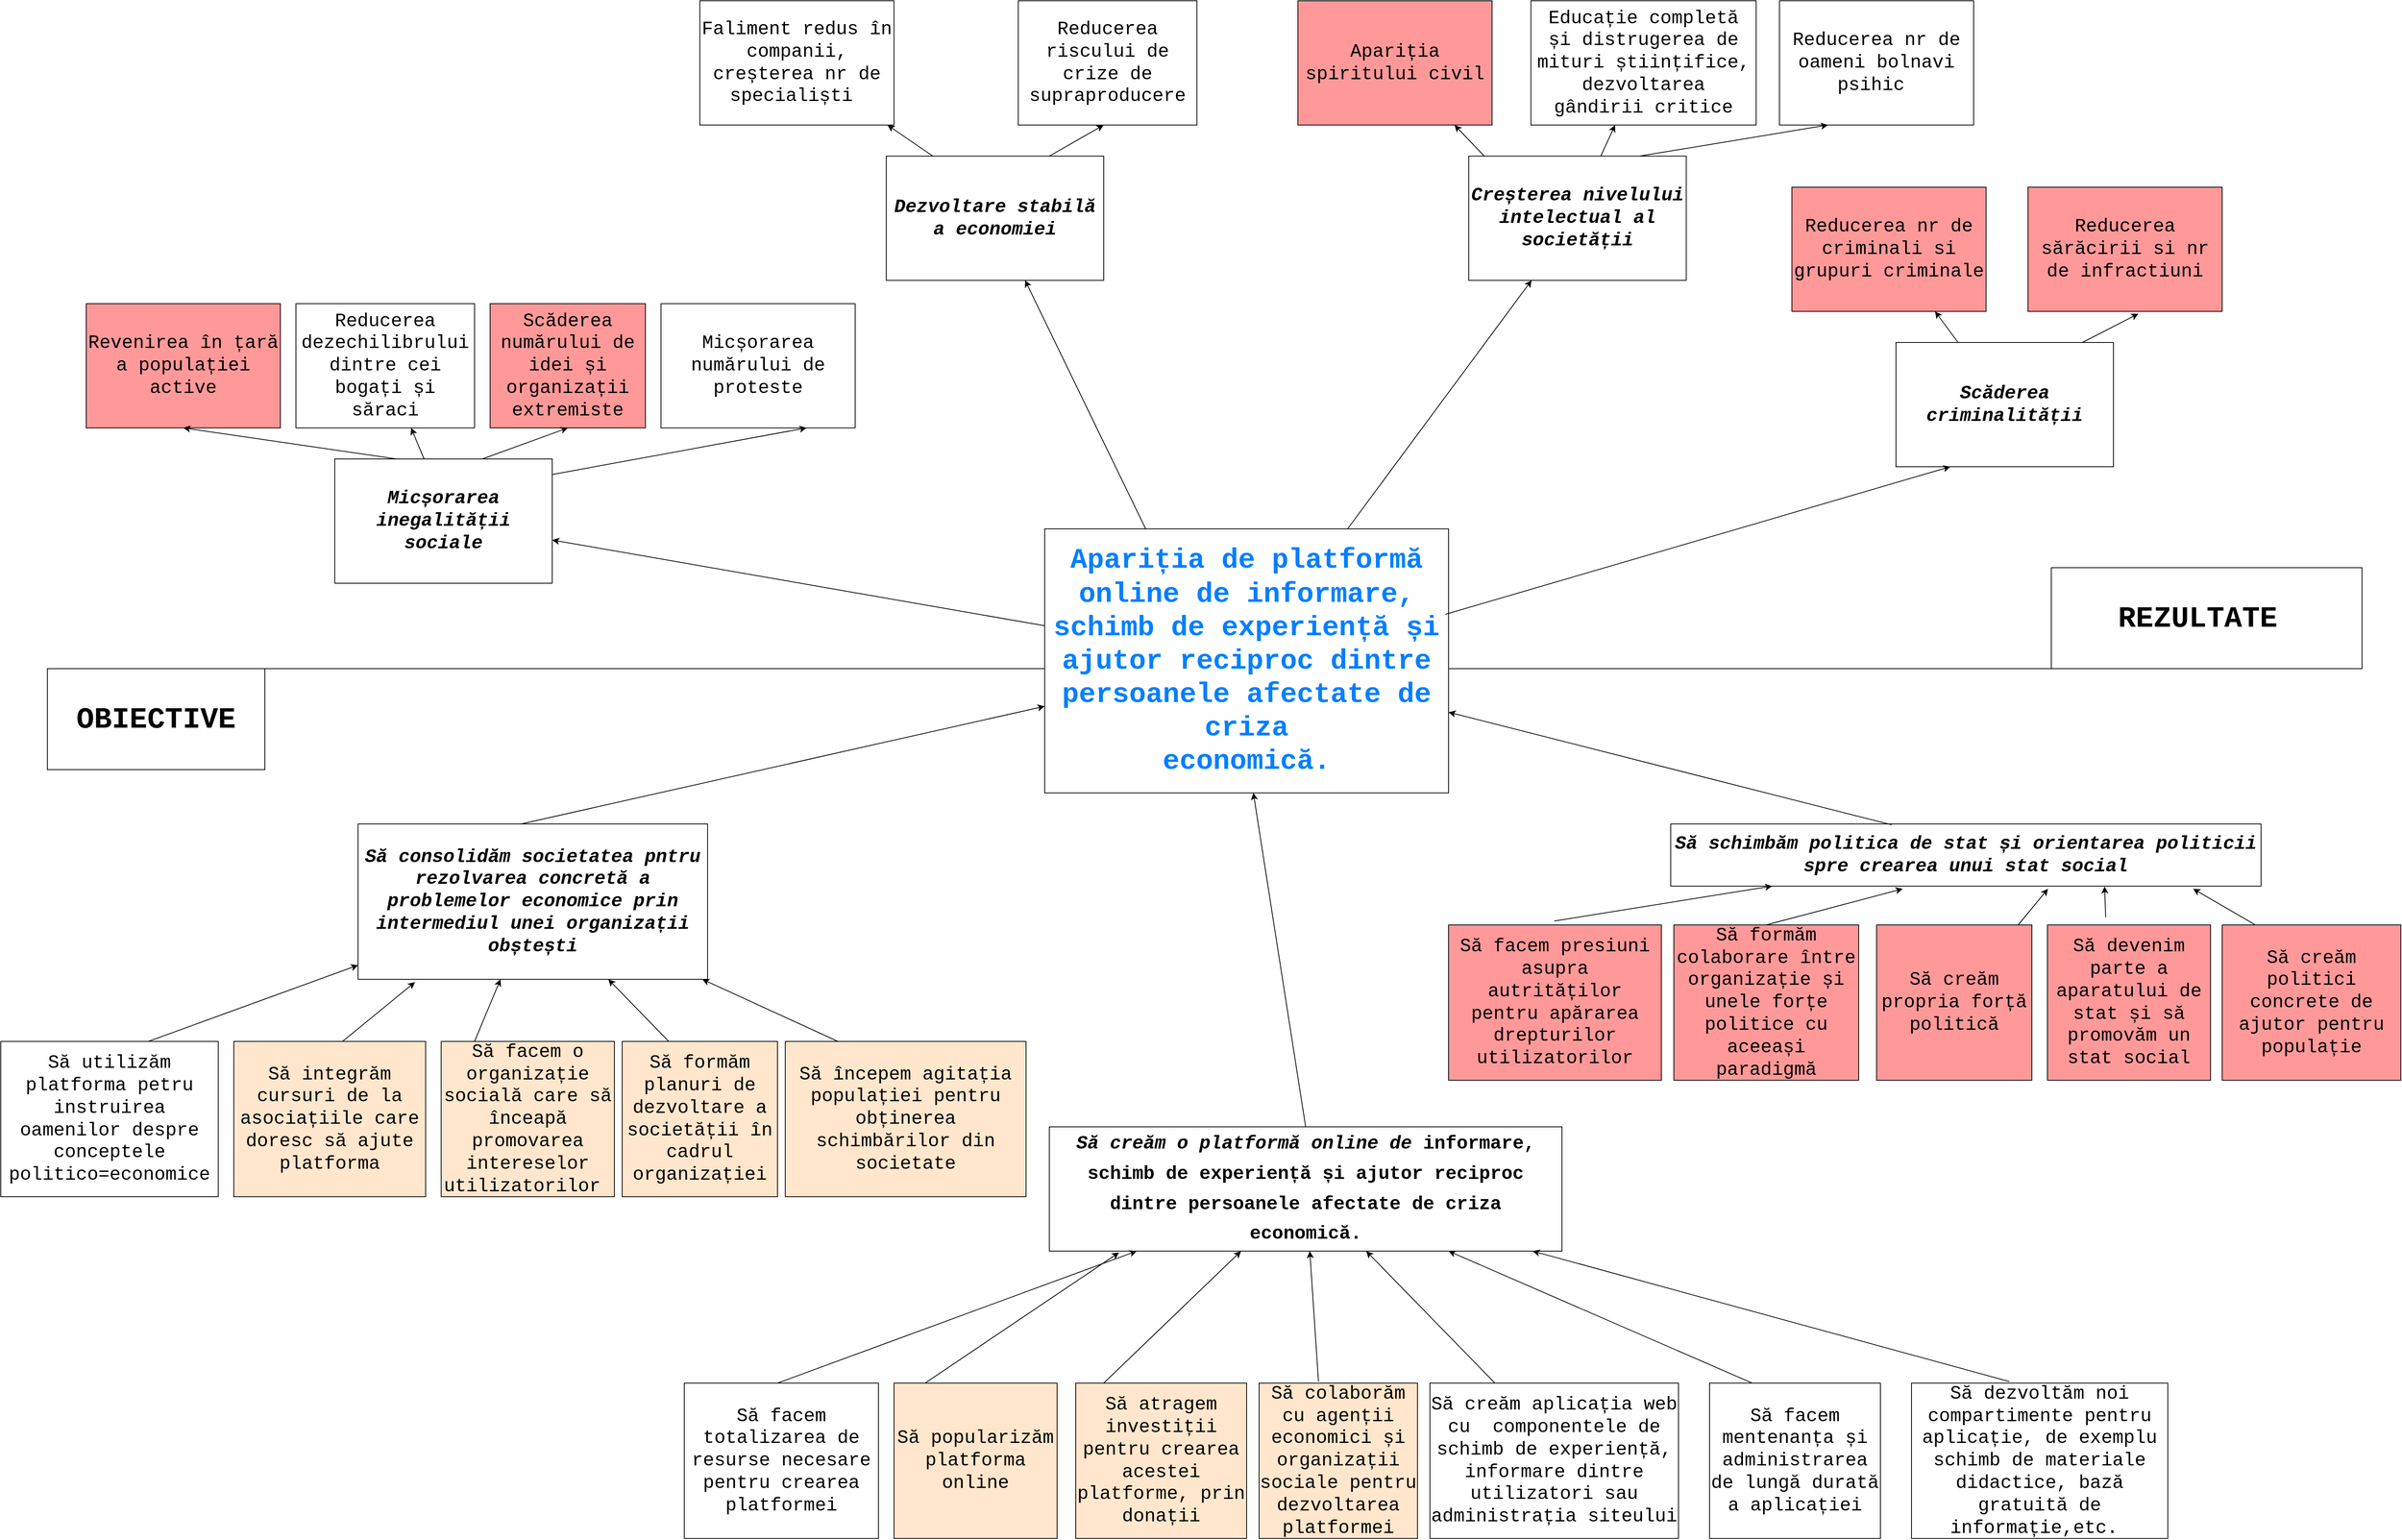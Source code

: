 <mxfile version="13.9.6" type="device"><diagram id="JCwCAFSc1chQ_adlwf4u" name="Page-1"><mxGraphModel dx="3242" dy="1528" grid="1" gridSize="10" guides="1" tooltips="1" connect="1" arrows="1" fold="1" page="1" pageScale="1" pageWidth="827" pageHeight="1169" math="0" shadow="0"><root><mxCell id="0"/><mxCell id="1" parent="0"/><mxCell id="q7u8So1DdmJzKy6JEjw9-1" value="&lt;font face=&quot;Courier New&quot; style=&quot;font-size: 36px&quot; color=&quot;#007fff&quot;&gt;&lt;b&gt;Apariția&amp;nbsp;&lt;/b&gt;&lt;b&gt;&lt;span lang=&quot;RO&quot; style=&quot;line-height: 107%&quot;&gt;de platformă online de informare,&lt;br&gt;schimb de experiență și ajutor reciproc dintre persoanele afectate de criza&lt;br&gt;economică.&lt;/span&gt;&lt;/b&gt;&lt;/font&gt;" style="rounded=0;whiteSpace=wrap;html=1;" vertex="1" parent="1"><mxGeometry x="1414" y="920" width="520" height="340" as="geometry"/></mxCell><mxCell id="q7u8So1DdmJzKy6JEjw9-2" value="" style="endArrow=none;html=1;" edge="1" parent="1"><mxGeometry x="1934" y="490" width="50" height="50" as="geometry"><mxPoint x="1934" y="1100" as="sourcePoint"/><mxPoint x="2840" y="1100" as="targetPoint"/></mxGeometry></mxCell><mxCell id="q7u8So1DdmJzKy6JEjw9-3" value="&lt;b&gt;&lt;font face=&quot;Courier New&quot; style=&quot;font-size: 38px&quot;&gt;REZULTATE&amp;nbsp;&lt;/font&gt;&lt;/b&gt;" style="rounded=0;whiteSpace=wrap;html=1;" vertex="1" parent="1"><mxGeometry x="2710" y="970" width="400" height="130" as="geometry"/></mxCell><mxCell id="q7u8So1DdmJzKy6JEjw9-4" value="" style="endArrow=none;html=1;" edge="1" parent="1"><mxGeometry x="914" y="490" width="50" height="50" as="geometry"><mxPoint x="130" y="1100" as="sourcePoint"/><mxPoint x="1414" y="1100" as="targetPoint"/></mxGeometry></mxCell><mxCell id="q7u8So1DdmJzKy6JEjw9-5" value="&lt;font face=&quot;Courier New&quot;&gt;&lt;span style=&quot;font-size: 24px&quot;&gt;Să creăm aplicația web cu&amp;nbsp; componentele de schimb de experiență, informare dintre utilizatori sau administrația siteului&lt;/span&gt;&lt;/font&gt;" style="rounded=0;whiteSpace=wrap;html=1;" vertex="1" parent="1"><mxGeometry x="1910" y="2020" width="320" height="200" as="geometry"/></mxCell><mxCell id="q7u8So1DdmJzKy6JEjw9-6" value="&lt;b&gt;&lt;font face=&quot;Courier New&quot; style=&quot;font-size: 38px&quot;&gt;OBIECTIVE&lt;/font&gt;&lt;/b&gt;" style="rounded=0;whiteSpace=wrap;html=1;" vertex="1" parent="1"><mxGeometry x="130" y="1100" width="280" height="130" as="geometry"/></mxCell><mxCell id="q7u8So1DdmJzKy6JEjw9-7" value="&lt;font face=&quot;Courier New&quot;&gt;&lt;span style=&quot;font-size: 24px&quot;&gt;&lt;b&gt;&lt;i&gt;Să schimbăm politica de stat și orientarea politicii spre crearea unui stat social&lt;/i&gt;&lt;/b&gt;&lt;/span&gt;&lt;/font&gt;" style="rounded=0;whiteSpace=wrap;html=1;fillColor=#FFFFFF;" vertex="1" parent="1"><mxGeometry x="2220" y="1300" width="760" height="80" as="geometry"/></mxCell><mxCell id="q7u8So1DdmJzKy6JEjw9-8" value="&lt;font face=&quot;Courier New&quot; style=&quot;font-size: 24px&quot;&gt;&lt;b&gt;&lt;i&gt;Să creăm o platformă online de&amp;nbsp;&lt;/i&gt;&lt;/b&gt;&lt;b&gt;&lt;span lang=&quot;RO&quot; style=&quot;line-height: 38.52px&quot;&gt;informare,&lt;br&gt;schimb de experiență și ajutor reciproc dintre persoanele afectate de criza&lt;br&gt;economică.&lt;/span&gt;&lt;/b&gt;&lt;/font&gt;" style="rounded=0;whiteSpace=wrap;html=1;fillColor=#FFFFFF;" vertex="1" parent="1"><mxGeometry x="1420" y="1690" width="660" height="160" as="geometry"/></mxCell><mxCell id="q7u8So1DdmJzKy6JEjw9-9" value="&lt;font face=&quot;Courier New&quot;&gt;&lt;span style=&quot;font-size: 24px&quot;&gt;Să colaborăm cu agenții economici și organizații sociale pentru dezvoltarea platformei&lt;/span&gt;&lt;/font&gt;" style="rounded=0;whiteSpace=wrap;html=1;fillColor=#FFE6CC;" vertex="1" parent="1"><mxGeometry x="1690" y="2020" width="204" height="200" as="geometry"/></mxCell><mxCell id="q7u8So1DdmJzKy6JEjw9-10" value="&lt;font face=&quot;Courier New&quot;&gt;&lt;span style=&quot;font-size: 24px&quot;&gt;Să atragem investiții pentru crearea acestei platforme, prin donații&lt;/span&gt;&lt;/font&gt;" style="rounded=0;whiteSpace=wrap;html=1;fillColor=#FFE6CC;" vertex="1" parent="1"><mxGeometry x="1454" y="2020" width="220" height="200" as="geometry"/></mxCell><mxCell id="q7u8So1DdmJzKy6JEjw9-11" value="&lt;font face=&quot;Courier New&quot;&gt;&lt;span style=&quot;font-size: 24px&quot;&gt;Să popularizăm platforma online&lt;/span&gt;&lt;/font&gt;" style="rounded=0;whiteSpace=wrap;html=1;fillColor=#FFE6CC;" vertex="1" parent="1"><mxGeometry x="1220" y="2020" width="210" height="200" as="geometry"/></mxCell><mxCell id="q7u8So1DdmJzKy6JEjw9-12" value="&lt;font face=&quot;Courier New&quot;&gt;&lt;span style=&quot;font-size: 24px&quot;&gt;&lt;b&gt;&lt;i&gt;Să consolidăm societatea pntru rezolvarea concretă a problemelor economice prin intermediul unei organizații obștești&lt;/i&gt;&lt;/b&gt;&lt;/span&gt;&lt;/font&gt;" style="rounded=0;whiteSpace=wrap;html=1;fillColor=#FFFFFF;" vertex="1" parent="1"><mxGeometry x="530" y="1300" width="450" height="200" as="geometry"/></mxCell><mxCell id="q7u8So1DdmJzKy6JEjw9-13" value="" style="group" vertex="1" connectable="0" parent="1"><mxGeometry x="1934" y="1430" width="1226" height="200" as="geometry"/></mxCell><mxCell id="q7u8So1DdmJzKy6JEjw9-14" value="&lt;font style=&quot;font-size: 24px&quot; face=&quot;Courier New&quot;&gt;Să formăm colaborare între organizație și unele forțe politice cu aceeași paradigmă&lt;/font&gt;" style="rounded=0;whiteSpace=wrap;html=1;fillColor=#FF9999;" vertex="1" parent="q7u8So1DdmJzKy6JEjw9-13"><mxGeometry x="290" width="238" height="200" as="geometry"/></mxCell><mxCell id="q7u8So1DdmJzKy6JEjw9-15" value="&lt;font face=&quot;Courier New&quot;&gt;&lt;span style=&quot;font-size: 24px&quot;&gt;Să creăm propria forță politică&lt;/span&gt;&lt;/font&gt;" style="rounded=0;whiteSpace=wrap;html=1;fillColor=#FF9999;" vertex="1" parent="q7u8So1DdmJzKy6JEjw9-13"><mxGeometry x="551" width="200" height="200" as="geometry"/></mxCell><mxCell id="q7u8So1DdmJzKy6JEjw9-16" value="&lt;font style=&quot;font-size: 24px&quot; face=&quot;Courier New&quot;&gt;Să creăm politici concrete de ajutor pentru populație&lt;/font&gt;" style="rounded=0;whiteSpace=wrap;html=1;fillColor=#FF9999;" vertex="1" parent="q7u8So1DdmJzKy6JEjw9-13"><mxGeometry x="996" width="230" height="200" as="geometry"/></mxCell><mxCell id="q7u8So1DdmJzKy6JEjw9-17" value="&lt;font style=&quot;font-size: 24px&quot; face=&quot;Courier New&quot;&gt;Să devenim parte a aparatului de stat și să promovăm un stat social&lt;/font&gt;" style="rounded=0;whiteSpace=wrap;html=1;fillColor=#FF9999;" vertex="1" parent="q7u8So1DdmJzKy6JEjw9-13"><mxGeometry x="771" width="210" height="200" as="geometry"/></mxCell><mxCell id="q7u8So1DdmJzKy6JEjw9-18" value="&lt;font face=&quot;Courier New&quot;&gt;&lt;span style=&quot;font-size: 24px&quot;&gt;Să facem presiuni asupra autrităților pentru apărarea drepturilor utilizatorilor&lt;/span&gt;&lt;/font&gt;" style="rounded=0;whiteSpace=wrap;html=1;fillColor=#FF9999;" vertex="1" parent="q7u8So1DdmJzKy6JEjw9-13"><mxGeometry width="274" height="200" as="geometry"/></mxCell><mxCell id="q7u8So1DdmJzKy6JEjw9-19" value="" style="group;fillColor=#FFFFFF;container=0;" vertex="1" connectable="0" parent="1"><mxGeometry x="110" y="1580" width="1280" height="200" as="geometry"/></mxCell><mxCell id="q7u8So1DdmJzKy6JEjw9-25" value="&lt;font face=&quot;Courier New&quot;&gt;&lt;span style=&quot;font-size: 24px&quot;&gt;Să facem mentenanța și administrarea de lungă durată a aplicației&lt;/span&gt;&lt;/font&gt;" style="rounded=0;whiteSpace=wrap;html=1;" vertex="1" parent="1"><mxGeometry x="2270" y="2020" width="220" height="200" as="geometry"/></mxCell><mxCell id="q7u8So1DdmJzKy6JEjw9-26" value="&lt;font face=&quot;Courier New&quot;&gt;&lt;span style=&quot;font-size: 24px&quot;&gt;Să facem totalizarea de resurse necesare pentru crearea platformei&lt;/span&gt;&lt;/font&gt;" style="rounded=0;whiteSpace=wrap;html=1;fillColor=#FFFFFF;" vertex="1" parent="1"><mxGeometry x="950" y="2020" width="250" height="200" as="geometry"/></mxCell><mxCell id="q7u8So1DdmJzKy6JEjw9-27" value="&lt;font face=&quot;Courier New&quot;&gt;&lt;span style=&quot;font-size: 24px&quot;&gt;Să dezvoltăm noi compartimente pentru aplicație, de exemplu schimb de materiale didactice, bază gratuită de informație,etc.&amp;nbsp;&lt;/span&gt;&lt;/font&gt;" style="rounded=0;whiteSpace=wrap;html=1;" vertex="1" parent="1"><mxGeometry x="2530" y="2020" width="330" height="200" as="geometry"/></mxCell><mxCell id="q7u8So1DdmJzKy6JEjw9-28" value="" style="endArrow=classic;html=1;" edge="1" parent="1" target="q7u8So1DdmJzKy6JEjw9-8"><mxGeometry width="50" height="50" relative="1" as="geometry"><mxPoint x="1070" y="2020" as="sourcePoint"/><mxPoint x="1120" y="1970" as="targetPoint"/></mxGeometry></mxCell><mxCell id="q7u8So1DdmJzKy6JEjw9-29" value="" style="endArrow=classic;html=1;entryX=0.136;entryY=1.011;entryDx=0;entryDy=0;entryPerimeter=0;" edge="1" parent="1" target="q7u8So1DdmJzKy6JEjw9-8"><mxGeometry width="50" height="50" relative="1" as="geometry"><mxPoint x="1260" y="2020" as="sourcePoint"/><mxPoint x="1662.667" y="1880" as="targetPoint"/></mxGeometry></mxCell><mxCell id="q7u8So1DdmJzKy6JEjw9-30" value="" style="endArrow=classic;html=1;" edge="1" parent="1" target="q7u8So1DdmJzKy6JEjw9-8"><mxGeometry width="50" height="50" relative="1" as="geometry"><mxPoint x="1490" y="2020" as="sourcePoint"/><mxPoint x="1743.84" y="1881.54" as="targetPoint"/></mxGeometry></mxCell><mxCell id="q7u8So1DdmJzKy6JEjw9-31" value="" style="endArrow=classic;html=1;exitX=0.375;exitY=-0.01;exitDx=0;exitDy=0;exitPerimeter=0;" edge="1" parent="1" source="q7u8So1DdmJzKy6JEjw9-9" target="q7u8So1DdmJzKy6JEjw9-8"><mxGeometry width="50" height="50" relative="1" as="geometry"><mxPoint x="1710" y="2020" as="sourcePoint"/><mxPoint x="1720" y="1890" as="targetPoint"/></mxGeometry></mxCell><mxCell id="q7u8So1DdmJzKy6JEjw9-32" value="" style="endArrow=classic;html=1;" edge="1" parent="1" target="q7u8So1DdmJzKy6JEjw9-8"><mxGeometry width="50" height="50" relative="1" as="geometry"><mxPoint x="1993.67" y="2020" as="sourcePoint"/><mxPoint x="2116.337" y="1880" as="targetPoint"/></mxGeometry></mxCell><mxCell id="q7u8So1DdmJzKy6JEjw9-33" value="" style="endArrow=classic;html=1;exitX=0.25;exitY=0;exitDx=0;exitDy=0;" edge="1" parent="1" target="q7u8So1DdmJzKy6JEjw9-8" source="q7u8So1DdmJzKy6JEjw9-25"><mxGeometry width="50" height="50" relative="1" as="geometry"><mxPoint x="2213.33" y="2020" as="sourcePoint"/><mxPoint x="2335.997" y="1880" as="targetPoint"/></mxGeometry></mxCell><mxCell id="q7u8So1DdmJzKy6JEjw9-34" value="" style="endArrow=classic;html=1;exitX=0.382;exitY=-0.01;exitDx=0;exitDy=0;exitPerimeter=0;" edge="1" parent="1" target="q7u8So1DdmJzKy6JEjw9-8" source="q7u8So1DdmJzKy6JEjw9-27"><mxGeometry width="50" height="50" relative="1" as="geometry"><mxPoint x="2470" y="2020" as="sourcePoint"/><mxPoint x="2592.667" y="1880" as="targetPoint"/></mxGeometry></mxCell><mxCell id="q7u8So1DdmJzKy6JEjw9-35" value="" style="endArrow=classic;html=1;exitX=0.5;exitY=0;exitDx=0;exitDy=0;" edge="1" parent="1" source="q7u8So1DdmJzKy6JEjw9-8"><mxGeometry width="50" height="50" relative="1" as="geometry"><mxPoint x="1560" y="1400" as="sourcePoint"/><mxPoint x="1682.667" y="1260" as="targetPoint"/></mxGeometry></mxCell><mxCell id="q7u8So1DdmJzKy6JEjw9-36" value="" style="endArrow=classic;html=1;" edge="1" parent="1" target="q7u8So1DdmJzKy6JEjw9-12"><mxGeometry width="50" height="50" relative="1" as="geometry"><mxPoint x="260" y="1580" as="sourcePoint"/><mxPoint x="382.667" y="1440" as="targetPoint"/></mxGeometry></mxCell><mxCell id="q7u8So1DdmJzKy6JEjw9-37" value="" style="endArrow=classic;html=1;entryX=0.163;entryY=1.018;entryDx=0;entryDy=0;entryPerimeter=0;" edge="1" parent="1" target="q7u8So1DdmJzKy6JEjw9-12"><mxGeometry width="50" height="50" relative="1" as="geometry"><mxPoint x="510" y="1580" as="sourcePoint"/><mxPoint x="560" y="1530" as="targetPoint"/></mxGeometry></mxCell><mxCell id="q7u8So1DdmJzKy6JEjw9-38" value="" style="endArrow=classic;html=1;" edge="1" parent="1" target="q7u8So1DdmJzKy6JEjw9-12"><mxGeometry width="50" height="50" relative="1" as="geometry"><mxPoint x="680" y="1580" as="sourcePoint"/><mxPoint x="773.35" y="1503.6" as="targetPoint"/></mxGeometry></mxCell><mxCell id="q7u8So1DdmJzKy6JEjw9-39" value="" style="endArrow=classic;html=1;" edge="1" parent="1" target="q7u8So1DdmJzKy6JEjw9-12"><mxGeometry width="50" height="50" relative="1" as="geometry"><mxPoint x="930" y="1580" as="sourcePoint"/><mxPoint x="963.333" y="1500" as="targetPoint"/></mxGeometry></mxCell><mxCell id="q7u8So1DdmJzKy6JEjw9-40" value="" style="endArrow=classic;html=1;" edge="1" parent="1" target="q7u8So1DdmJzKy6JEjw9-12"><mxGeometry width="50" height="50" relative="1" as="geometry"><mxPoint x="1147.78" y="1580" as="sourcePoint"/><mxPoint x="1070.002" y="1500" as="targetPoint"/></mxGeometry></mxCell><mxCell id="q7u8So1DdmJzKy6JEjw9-41" value="" style="endArrow=classic;html=1;" edge="1" parent="1" target="q7u8So1DdmJzKy6JEjw9-7"><mxGeometry width="50" height="50" relative="1" as="geometry"><mxPoint x="2070" y="1425" as="sourcePoint"/><mxPoint x="2120" y="1375" as="targetPoint"/></mxGeometry></mxCell><mxCell id="q7u8So1DdmJzKy6JEjw9-42" value="" style="endArrow=classic;html=1;entryX=0.393;entryY=1.044;entryDx=0;entryDy=0;entryPerimeter=0;exitX=0.5;exitY=0;exitDx=0;exitDy=0;" edge="1" parent="1" source="q7u8So1DdmJzKy6JEjw9-14" target="q7u8So1DdmJzKy6JEjw9-7"><mxGeometry width="50" height="50" relative="1" as="geometry"><mxPoint x="2280" y="1425" as="sourcePoint"/><mxPoint x="2560.588" y="1380" as="targetPoint"/></mxGeometry></mxCell><mxCell id="q7u8So1DdmJzKy6JEjw9-43" value="" style="endArrow=classic;html=1;entryX=0.393;entryY=1.044;entryDx=0;entryDy=0;entryPerimeter=0;" edge="1" parent="1" source="q7u8So1DdmJzKy6JEjw9-15"><mxGeometry width="50" height="50" relative="1" as="geometry"><mxPoint x="2540" y="1420" as="sourcePoint"/><mxPoint x="2705.68" y="1383.52" as="targetPoint"/></mxGeometry></mxCell><mxCell id="q7u8So1DdmJzKy6JEjw9-44" value="" style="endArrow=classic;html=1;entryX=0.735;entryY=1.006;entryDx=0;entryDy=0;entryPerimeter=0;exitX=0.5;exitY=0;exitDx=0;exitDy=0;" edge="1" parent="1" target="q7u8So1DdmJzKy6JEjw9-7"><mxGeometry width="50" height="50" relative="1" as="geometry"><mxPoint x="2780" y="1420" as="sourcePoint"/><mxPoint x="2945.68" y="1383.52" as="targetPoint"/></mxGeometry></mxCell><mxCell id="q7u8So1DdmJzKy6JEjw9-45" value="" style="endArrow=classic;html=1;entryX=0.885;entryY=1.044;entryDx=0;entryDy=0;entryPerimeter=0;exitX=0.183;exitY=-0.002;exitDx=0;exitDy=0;exitPerimeter=0;" edge="1" parent="1" source="q7u8So1DdmJzKy6JEjw9-16" target="q7u8So1DdmJzKy6JEjw9-7"><mxGeometry width="50" height="50" relative="1" as="geometry"><mxPoint x="2790" y="1430" as="sourcePoint"/><mxPoint x="2788.6" y="1390.48" as="targetPoint"/></mxGeometry></mxCell><mxCell id="q7u8So1DdmJzKy6JEjw9-46" value="" style="endArrow=classic;html=1;" edge="1" parent="1" target="q7u8So1DdmJzKy6JEjw9-1"><mxGeometry width="50" height="50" relative="1" as="geometry"><mxPoint x="740" y="1300" as="sourcePoint"/><mxPoint x="1400" y="1210" as="targetPoint"/></mxGeometry></mxCell><mxCell id="q7u8So1DdmJzKy6JEjw9-47" value="" style="endArrow=classic;html=1;exitX=0.374;exitY=0.013;exitDx=0;exitDy=0;exitPerimeter=0;" edge="1" parent="1" source="q7u8So1DdmJzKy6JEjw9-7" target="q7u8So1DdmJzKy6JEjw9-1"><mxGeometry width="50" height="50" relative="1" as="geometry"><mxPoint x="2420" y="1320" as="sourcePoint"/><mxPoint x="2470" y="1270" as="targetPoint"/></mxGeometry></mxCell><mxCell id="q7u8So1DdmJzKy6JEjw9-48" value="" style="group" vertex="1" connectable="0" parent="1"><mxGeometry x="1740" y="240" width="1190" height="600" as="geometry"/></mxCell><mxCell id="q7u8So1DdmJzKy6JEjw9-49" value="&lt;font face=&quot;Courier New&quot;&gt;&lt;span style=&quot;font-size: 24px&quot;&gt;&lt;b&gt;&lt;i&gt;Creșterea nivelului intelectual al societății&lt;/i&gt;&lt;/b&gt;&lt;/span&gt;&lt;/font&gt;" style="rounded=0;whiteSpace=wrap;html=1;fillColor=#FFFFFF;" vertex="1" parent="q7u8So1DdmJzKy6JEjw9-48"><mxGeometry x="220" y="200" width="280" height="160" as="geometry"/></mxCell><mxCell id="q7u8So1DdmJzKy6JEjw9-50" value="&lt;font face=&quot;Courier New&quot;&gt;&lt;span style=&quot;font-size: 24px&quot;&gt;Apariția spiritului civil&lt;/span&gt;&lt;/font&gt;" style="rounded=0;whiteSpace=wrap;html=1;fillColor=#FF9999;container=1;" vertex="1" parent="q7u8So1DdmJzKy6JEjw9-48"><mxGeometry width="250" height="160" as="geometry"/></mxCell><mxCell id="q7u8So1DdmJzKy6JEjw9-51" value="&lt;font face=&quot;Courier New&quot;&gt;&lt;span style=&quot;font-size: 24px&quot;&gt;Educație completă și distrugerea de mituri științifice, dezvoltarea gândirii critice&lt;/span&gt;&lt;/font&gt;" style="rounded=0;whiteSpace=wrap;html=1;fillColor=#FFFFFF;container=1;" vertex="1" parent="q7u8So1DdmJzKy6JEjw9-48"><mxGeometry x="300" width="290" height="160" as="geometry"/></mxCell><mxCell id="q7u8So1DdmJzKy6JEjw9-52" value="&lt;font face=&quot;Courier New&quot;&gt;&lt;span style=&quot;font-size: 24px&quot;&gt;Reducerea nr de oameni bolnavi psihic&amp;nbsp;&lt;/span&gt;&lt;/font&gt;" style="rounded=0;whiteSpace=wrap;html=1;fillColor=#FFFFFF;container=1;" vertex="1" parent="q7u8So1DdmJzKy6JEjw9-48"><mxGeometry x="620" width="250" height="160" as="geometry"/></mxCell><mxCell id="q7u8So1DdmJzKy6JEjw9-53" value="&lt;font face=&quot;Courier New&quot;&gt;&lt;span style=&quot;font-size: 24px&quot;&gt;&lt;b&gt;&lt;i&gt;Scăderea criminalității&lt;/i&gt;&lt;/b&gt;&lt;/span&gt;&lt;/font&gt;" style="rounded=0;whiteSpace=wrap;html=1;fillColor=#FFFFFF;" vertex="1" parent="q7u8So1DdmJzKy6JEjw9-48"><mxGeometry x="770" y="440" width="280" height="160" as="geometry"/></mxCell><mxCell id="q7u8So1DdmJzKy6JEjw9-54" value="&lt;font face=&quot;Courier New&quot;&gt;&lt;span style=&quot;font-size: 24px&quot;&gt;Reducerea nr de criminali si grupuri criminale&lt;/span&gt;&lt;/font&gt;" style="rounded=0;whiteSpace=wrap;html=1;fillColor=#FF9999;container=1;" vertex="1" parent="q7u8So1DdmJzKy6JEjw9-48"><mxGeometry x="636" y="240" width="250" height="160" as="geometry"/></mxCell><mxCell id="q7u8So1DdmJzKy6JEjw9-55" value="&lt;font face=&quot;Courier New&quot;&gt;&lt;span style=&quot;font-size: 24px&quot;&gt;Reducerea sărăcirii si nr de infractiuni&lt;/span&gt;&lt;/font&gt;" style="rounded=0;whiteSpace=wrap;html=1;fillColor=#FF9999;container=1;" vertex="1" parent="q7u8So1DdmJzKy6JEjw9-48"><mxGeometry x="940" y="240" width="250" height="160" as="geometry"/></mxCell><mxCell id="q7u8So1DdmJzKy6JEjw9-56" value="" style="endArrow=classic;html=1;entryX=0.568;entryY=1.019;entryDx=0;entryDy=0;entryPerimeter=0;" edge="1" parent="q7u8So1DdmJzKy6JEjw9-55" target="q7u8So1DdmJzKy6JEjw9-55"><mxGeometry width="50" height="50" relative="1" as="geometry"><mxPoint x="70" y="200" as="sourcePoint"/><mxPoint x="120" y="150" as="targetPoint"/></mxGeometry></mxCell><mxCell id="q7u8So1DdmJzKy6JEjw9-57" value="" style="endArrow=classic;html=1;" edge="1" parent="q7u8So1DdmJzKy6JEjw9-48" target="q7u8So1DdmJzKy6JEjw9-54"><mxGeometry width="50" height="50" relative="1" as="geometry"><mxPoint x="850" y="440" as="sourcePoint"/><mxPoint x="900" y="390" as="targetPoint"/></mxGeometry></mxCell><mxCell id="q7u8So1DdmJzKy6JEjw9-58" value="" style="endArrow=classic;html=1;entryX=0.25;entryY=1;entryDx=0;entryDy=0;" edge="1" parent="q7u8So1DdmJzKy6JEjw9-48" target="q7u8So1DdmJzKy6JEjw9-52"><mxGeometry width="50" height="50" relative="1" as="geometry"><mxPoint x="440" y="200" as="sourcePoint"/><mxPoint x="490" y="150" as="targetPoint"/></mxGeometry></mxCell><mxCell id="q7u8So1DdmJzKy6JEjw9-59" value="" style="endArrow=classic;html=1;" edge="1" parent="q7u8So1DdmJzKy6JEjw9-48" target="q7u8So1DdmJzKy6JEjw9-51"><mxGeometry width="50" height="50" relative="1" as="geometry"><mxPoint x="390" y="200" as="sourcePoint"/><mxPoint x="440" y="150" as="targetPoint"/></mxGeometry></mxCell><mxCell id="q7u8So1DdmJzKy6JEjw9-60" value="" style="endArrow=classic;html=1;" edge="1" parent="q7u8So1DdmJzKy6JEjw9-48" target="q7u8So1DdmJzKy6JEjw9-50"><mxGeometry width="50" height="50" relative="1" as="geometry"><mxPoint x="240" y="200" as="sourcePoint"/><mxPoint x="290" y="150" as="targetPoint"/></mxGeometry></mxCell><mxCell id="q7u8So1DdmJzKy6JEjw9-61" value="" style="group" vertex="1" connectable="0" parent="1"><mxGeometry x="180" y="240" width="1430" height="750" as="geometry"/></mxCell><mxCell id="q7u8So1DdmJzKy6JEjw9-62" value="&lt;font face=&quot;Courier New&quot;&gt;&lt;span style=&quot;font-size: 24px&quot;&gt;&lt;b&gt;&lt;i&gt;Micșorarea inegalității sociale&lt;/i&gt;&lt;/b&gt;&lt;/span&gt;&lt;/font&gt;" style="rounded=0;whiteSpace=wrap;html=1;fillColor=#FFFFFF;" vertex="1" parent="q7u8So1DdmJzKy6JEjw9-61"><mxGeometry x="320" y="590" width="280" height="160" as="geometry"/></mxCell><mxCell id="q7u8So1DdmJzKy6JEjw9-63" value="&lt;font face=&quot;Courier New&quot;&gt;&lt;span style=&quot;font-size: 24px&quot;&gt;Revenirea în țară a populației active&lt;/span&gt;&lt;/font&gt;" style="rounded=0;whiteSpace=wrap;html=1;fillColor=#FF9999;container=1;" vertex="1" parent="q7u8So1DdmJzKy6JEjw9-61"><mxGeometry y="390" width="250" height="160" as="geometry"/></mxCell><mxCell id="q7u8So1DdmJzKy6JEjw9-64" value="&lt;font face=&quot;Courier New&quot;&gt;&lt;span style=&quot;font-size: 24px&quot;&gt;Reducerea dezechilibrului dintre cei bogați și săraci&lt;/span&gt;&lt;/font&gt;" style="rounded=0;whiteSpace=wrap;html=1;fillColor=#FFFFFF;container=1;" vertex="1" parent="q7u8So1DdmJzKy6JEjw9-61"><mxGeometry x="270" y="390" width="230" height="160" as="geometry"/></mxCell><mxCell id="q7u8So1DdmJzKy6JEjw9-65" value="" style="endArrow=classic;html=1;" edge="1" parent="q7u8So1DdmJzKy6JEjw9-64" target="q7u8So1DdmJzKy6JEjw9-64"><mxGeometry width="50" height="50" relative="1" as="geometry"><mxPoint x="165" y="200" as="sourcePoint"/><mxPoint x="215" y="150" as="targetPoint"/></mxGeometry></mxCell><mxCell id="q7u8So1DdmJzKy6JEjw9-66" value="&lt;font face=&quot;Courier New&quot;&gt;&lt;span style=&quot;font-size: 24px&quot;&gt;Scăderea numărului de idei și organizații extremiste&lt;/span&gt;&lt;/font&gt;" style="rounded=0;whiteSpace=wrap;html=1;fillColor=#FF9999;container=1;" vertex="1" parent="q7u8So1DdmJzKy6JEjw9-61"><mxGeometry x="520" y="390" width="200" height="160" as="geometry"/></mxCell><mxCell id="q7u8So1DdmJzKy6JEjw9-67" value="&lt;font face=&quot;Courier New&quot;&gt;&lt;span style=&quot;font-size: 24px&quot;&gt;Micșorarea numărului de proteste&lt;/span&gt;&lt;/font&gt;" style="rounded=0;whiteSpace=wrap;html=1;fillColor=#FFFFFF;container=1;" vertex="1" parent="q7u8So1DdmJzKy6JEjw9-61"><mxGeometry x="740" y="390" width="250" height="160" as="geometry"/></mxCell><mxCell id="q7u8So1DdmJzKy6JEjw9-68" value="&lt;font face=&quot;Courier New&quot;&gt;&lt;span style=&quot;font-size: 24px&quot;&gt;Faliment redus în companii, creșterea nr de specialiști&amp;nbsp;&lt;/span&gt;&lt;/font&gt;" style="rounded=0;whiteSpace=wrap;html=1;fillColor=#FFFFFF;container=1;" vertex="1" parent="q7u8So1DdmJzKy6JEjw9-61"><mxGeometry x="790" width="250" height="160" as="geometry"/></mxCell><mxCell id="q7u8So1DdmJzKy6JEjw9-69" value="&lt;font face=&quot;Courier New&quot;&gt;&lt;span style=&quot;font-size: 24px&quot;&gt;Reducerea riscului de crize de supraproducere&lt;/span&gt;&lt;/font&gt;" style="rounded=0;whiteSpace=wrap;html=1;fillColor=#FFFFFF;container=1;" vertex="1" parent="q7u8So1DdmJzKy6JEjw9-61"><mxGeometry x="1200" width="230" height="160" as="geometry"/></mxCell><mxCell id="q7u8So1DdmJzKy6JEjw9-70" value="&lt;font face=&quot;Courier New&quot;&gt;&lt;span style=&quot;font-size: 24px&quot;&gt;&lt;b&gt;&lt;i&gt;Dezvoltare stabilă a economiei&lt;/i&gt;&lt;/b&gt;&lt;/span&gt;&lt;/font&gt;" style="rounded=0;whiteSpace=wrap;html=1;fillColor=#FFFFFF;" vertex="1" parent="q7u8So1DdmJzKy6JEjw9-61"><mxGeometry x="1030" y="200" width="280" height="160" as="geometry"/></mxCell><mxCell id="q7u8So1DdmJzKy6JEjw9-71" value="" style="endArrow=classic;html=1;entryX=0.5;entryY=1;entryDx=0;entryDy=0;" edge="1" parent="q7u8So1DdmJzKy6JEjw9-61" target="q7u8So1DdmJzKy6JEjw9-63"><mxGeometry width="50" height="50" relative="1" as="geometry"><mxPoint x="400" y="590" as="sourcePoint"/><mxPoint x="450" y="540" as="targetPoint"/></mxGeometry></mxCell><mxCell id="q7u8So1DdmJzKy6JEjw9-72" value="" style="endArrow=classic;html=1;entryX=0.75;entryY=1;entryDx=0;entryDy=0;" edge="1" parent="q7u8So1DdmJzKy6JEjw9-61" target="q7u8So1DdmJzKy6JEjw9-67"><mxGeometry width="50" height="50" relative="1" as="geometry"><mxPoint x="600" y="610" as="sourcePoint"/><mxPoint x="650" y="560" as="targetPoint"/></mxGeometry></mxCell><mxCell id="q7u8So1DdmJzKy6JEjw9-73" value="" style="endArrow=classic;html=1;entryX=0.5;entryY=1;entryDx=0;entryDy=0;" edge="1" parent="q7u8So1DdmJzKy6JEjw9-61" target="q7u8So1DdmJzKy6JEjw9-66"><mxGeometry width="50" height="50" relative="1" as="geometry"><mxPoint x="510" y="590" as="sourcePoint"/><mxPoint x="560" y="540" as="targetPoint"/></mxGeometry></mxCell><mxCell id="q7u8So1DdmJzKy6JEjw9-74" value="" style="endArrow=classic;html=1;entryX=0.478;entryY=1;entryDx=0;entryDy=0;entryPerimeter=0;" edge="1" parent="q7u8So1DdmJzKy6JEjw9-61" target="q7u8So1DdmJzKy6JEjw9-69"><mxGeometry width="50" height="50" relative="1" as="geometry"><mxPoint x="1240" y="200" as="sourcePoint"/><mxPoint x="1310" y="170" as="targetPoint"/></mxGeometry></mxCell><mxCell id="q7u8So1DdmJzKy6JEjw9-75" value="" style="endArrow=classic;html=1;" edge="1" parent="q7u8So1DdmJzKy6JEjw9-61" target="q7u8So1DdmJzKy6JEjw9-68"><mxGeometry width="50" height="50" relative="1" as="geometry"><mxPoint x="1090" y="200" as="sourcePoint"/><mxPoint x="1140" y="150" as="targetPoint"/></mxGeometry></mxCell><mxCell id="q7u8So1DdmJzKy6JEjw9-76" value="" style="endArrow=classic;html=1;" edge="1" parent="1" source="q7u8So1DdmJzKy6JEjw9-1" target="q7u8So1DdmJzKy6JEjw9-62"><mxGeometry width="50" height="50" relative="1" as="geometry"><mxPoint x="810" y="950" as="sourcePoint"/><mxPoint x="860" y="900" as="targetPoint"/></mxGeometry></mxCell><mxCell id="q7u8So1DdmJzKy6JEjw9-77" value="" style="endArrow=classic;html=1;exitX=0.25;exitY=0;exitDx=0;exitDy=0;" edge="1" parent="1" target="q7u8So1DdmJzKy6JEjw9-70" source="q7u8So1DdmJzKy6JEjw9-1"><mxGeometry width="50" height="50" relative="1" as="geometry"><mxPoint x="1620" y="970" as="sourcePoint"/><mxPoint x="1670" y="920" as="targetPoint"/></mxGeometry></mxCell><mxCell id="q7u8So1DdmJzKy6JEjw9-78" value="" style="endArrow=classic;html=1;exitX=0.75;exitY=0;exitDx=0;exitDy=0;" edge="1" parent="1" target="q7u8So1DdmJzKy6JEjw9-49" source="q7u8So1DdmJzKy6JEjw9-1"><mxGeometry width="50" height="50" relative="1" as="geometry"><mxPoint x="1740" y="970" as="sourcePoint"/><mxPoint x="1790" y="920" as="targetPoint"/></mxGeometry></mxCell><mxCell id="q7u8So1DdmJzKy6JEjw9-79" value="" style="endArrow=classic;html=1;entryX=0.25;entryY=1;entryDx=0;entryDy=0;" edge="1" parent="1" target="q7u8So1DdmJzKy6JEjw9-53"><mxGeometry width="50" height="50" relative="1" as="geometry"><mxPoint x="1930" y="1030" as="sourcePoint"/><mxPoint x="2020" y="1020" as="targetPoint"/></mxGeometry></mxCell><mxCell id="q7u8So1DdmJzKy6JEjw9-20" value="&lt;font face=&quot;Courier New&quot;&gt;&lt;span style=&quot;font-size: 24px&quot;&gt;Să integrăm cursuri de la asociațiile care doresc să ajute platforma&lt;/span&gt;&lt;/font&gt;" style="rounded=0;whiteSpace=wrap;html=1;fillColor=#FFE6CC;" vertex="1" parent="1"><mxGeometry x="370" y="1580" width="247" height="200" as="geometry"/></mxCell><mxCell id="q7u8So1DdmJzKy6JEjw9-21" value="&lt;font face=&quot;Courier New&quot;&gt;&lt;span style=&quot;font-size: 24px&quot;&gt;Să facem o organizație socială care să înceapă promovarea intereselor utilizatorilor&amp;nbsp;&lt;/span&gt;&lt;/font&gt;" style="rounded=0;whiteSpace=wrap;html=1;fillColor=#FFE6CC;" vertex="1" parent="1"><mxGeometry x="637" y="1580" width="223" height="200" as="geometry"/></mxCell><mxCell id="q7u8So1DdmJzKy6JEjw9-22" value="&lt;font face=&quot;Courier New&quot;&gt;&lt;span style=&quot;font-size: 24px&quot;&gt;Să utilizăm platforma petru instruirea oamenilor despre conceptele politico=economice&lt;/span&gt;&lt;/font&gt;" style="rounded=0;whiteSpace=wrap;html=1;fillColor=#FFFFFF;" vertex="1" parent="1"><mxGeometry x="70" y="1580" width="280" height="200" as="geometry"/></mxCell><mxCell id="q7u8So1DdmJzKy6JEjw9-23" value="&lt;font face=&quot;Courier New&quot;&gt;&lt;span style=&quot;font-size: 24px&quot;&gt;Să formăm planuri de dezvoltare a societății în cadrul organizației&lt;/span&gt;&lt;/font&gt;" style="rounded=0;whiteSpace=wrap;html=1;fillColor=#FFE6CC;" vertex="1" parent="1"><mxGeometry x="870" y="1580" width="200" height="200" as="geometry"/></mxCell><mxCell id="q7u8So1DdmJzKy6JEjw9-24" value="&lt;font face=&quot;Courier New&quot;&gt;&lt;span style=&quot;font-size: 24px&quot;&gt;Să începem agitația populației pentru obținerea schimbărilor din societate&lt;/span&gt;&lt;/font&gt;" style="rounded=0;whiteSpace=wrap;html=1;fillColor=#FFE6CC;" vertex="1" parent="1"><mxGeometry x="1080" y="1580" width="310" height="200" as="geometry"/></mxCell></root></mxGraphModel></diagram></mxfile>